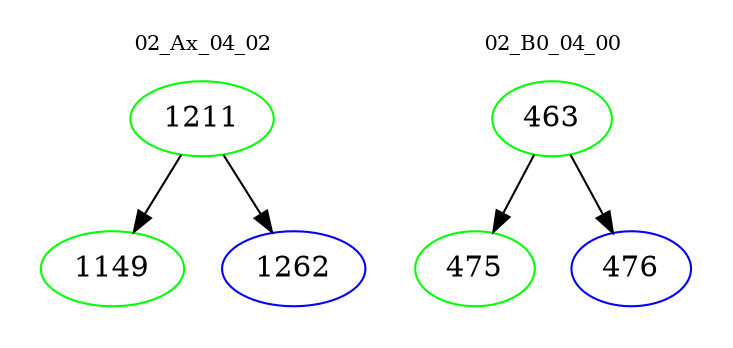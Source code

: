 digraph{
subgraph cluster_0 {
color = white
label = "02_Ax_04_02";
fontsize=10;
T0_1211 [label="1211", color="green"]
T0_1211 -> T0_1149 [color="black"]
T0_1149 [label="1149", color="green"]
T0_1211 -> T0_1262 [color="black"]
T0_1262 [label="1262", color="blue"]
}
subgraph cluster_1 {
color = white
label = "02_B0_04_00";
fontsize=10;
T1_463 [label="463", color="green"]
T1_463 -> T1_475 [color="black"]
T1_475 [label="475", color="green"]
T1_463 -> T1_476 [color="black"]
T1_476 [label="476", color="blue"]
}
}
